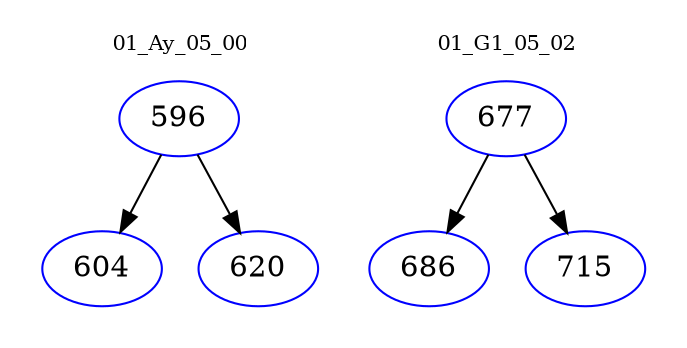 digraph{
subgraph cluster_0 {
color = white
label = "01_Ay_05_00";
fontsize=10;
T0_596 [label="596", color="blue"]
T0_596 -> T0_604 [color="black"]
T0_604 [label="604", color="blue"]
T0_596 -> T0_620 [color="black"]
T0_620 [label="620", color="blue"]
}
subgraph cluster_1 {
color = white
label = "01_G1_05_02";
fontsize=10;
T1_677 [label="677", color="blue"]
T1_677 -> T1_686 [color="black"]
T1_686 [label="686", color="blue"]
T1_677 -> T1_715 [color="black"]
T1_715 [label="715", color="blue"]
}
}

